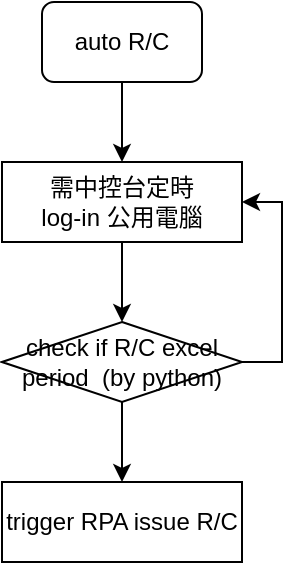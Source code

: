 <mxfile version="13.6.5" type="github">
  <diagram id="UO4wUqYZAeioH70eUmsq" name="Page-1">
    <mxGraphModel dx="1038" dy="516" grid="1" gridSize="10" guides="1" tooltips="1" connect="1" arrows="1" fold="1" page="1" pageScale="1" pageWidth="827" pageHeight="1169" math="0" shadow="0">
      <root>
        <mxCell id="0" />
        <mxCell id="1" parent="0" />
        <mxCell id="8IeWuOguuYuEFAIZMGbB-9" style="edgeStyle=orthogonalEdgeStyle;rounded=0;orthogonalLoop=1;jettySize=auto;html=1;exitX=0.5;exitY=1;exitDx=0;exitDy=0;entryX=0.5;entryY=0;entryDx=0;entryDy=0;" edge="1" parent="1" source="8IeWuOguuYuEFAIZMGbB-1" target="8IeWuOguuYuEFAIZMGbB-5">
          <mxGeometry relative="1" as="geometry" />
        </mxCell>
        <mxCell id="8IeWuOguuYuEFAIZMGbB-1" value="auto R/C" style="rounded=1;whiteSpace=wrap;html=1;" vertex="1" parent="1">
          <mxGeometry x="160" y="80" width="80" height="40" as="geometry" />
        </mxCell>
        <mxCell id="8IeWuOguuYuEFAIZMGbB-8" style="edgeStyle=orthogonalEdgeStyle;rounded=0;orthogonalLoop=1;jettySize=auto;html=1;exitX=1;exitY=0.5;exitDx=0;exitDy=0;entryX=1;entryY=0.5;entryDx=0;entryDy=0;" edge="1" parent="1" source="8IeWuOguuYuEFAIZMGbB-2" target="8IeWuOguuYuEFAIZMGbB-5">
          <mxGeometry relative="1" as="geometry">
            <Array as="points">
              <mxPoint x="280" y="260" />
              <mxPoint x="280" y="180" />
            </Array>
          </mxGeometry>
        </mxCell>
        <mxCell id="8IeWuOguuYuEFAIZMGbB-12" style="edgeStyle=orthogonalEdgeStyle;rounded=0;orthogonalLoop=1;jettySize=auto;html=1;exitX=0.5;exitY=1;exitDx=0;exitDy=0;entryX=0.5;entryY=0;entryDx=0;entryDy=0;" edge="1" parent="1" source="8IeWuOguuYuEFAIZMGbB-2" target="8IeWuOguuYuEFAIZMGbB-11">
          <mxGeometry relative="1" as="geometry" />
        </mxCell>
        <mxCell id="8IeWuOguuYuEFAIZMGbB-2" value="check if R/C excel&lt;br&gt;period&amp;nbsp; (by python)" style="rhombus;whiteSpace=wrap;html=1;" vertex="1" parent="1">
          <mxGeometry x="140" y="240" width="120" height="40" as="geometry" />
        </mxCell>
        <mxCell id="8IeWuOguuYuEFAIZMGbB-7" style="edgeStyle=orthogonalEdgeStyle;rounded=0;orthogonalLoop=1;jettySize=auto;html=1;exitX=0.5;exitY=1;exitDx=0;exitDy=0;entryX=0.5;entryY=0;entryDx=0;entryDy=0;" edge="1" parent="1" source="8IeWuOguuYuEFAIZMGbB-5" target="8IeWuOguuYuEFAIZMGbB-2">
          <mxGeometry relative="1" as="geometry" />
        </mxCell>
        <mxCell id="8IeWuOguuYuEFAIZMGbB-5" value="需中控台定時&lt;br&gt;log-in 公用電腦" style="rounded=0;whiteSpace=wrap;html=1;" vertex="1" parent="1">
          <mxGeometry x="140" y="160" width="120" height="40" as="geometry" />
        </mxCell>
        <mxCell id="8IeWuOguuYuEFAIZMGbB-11" value="trigger RPA issue R/C" style="rounded=0;whiteSpace=wrap;html=1;" vertex="1" parent="1">
          <mxGeometry x="140" y="320" width="120" height="40" as="geometry" />
        </mxCell>
      </root>
    </mxGraphModel>
  </diagram>
</mxfile>
